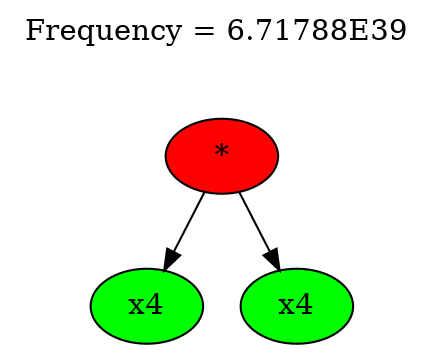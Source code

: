 strict digraph "" {
	graph [label=<Frequency = 6.71788E39
 <br/> <br/> <br/>>,
		labelloc=t
	];
	node [label="\N"];
	0	 [fillcolor="#ff0000",
		label="*",
		style=filled];
	1	 [fillcolor="#00ff00",
		label=x4,
		style=filled];
	0 -> 1;
	2	 [fillcolor="#00ff00",
		label=x4,
		style=filled];
	0 -> 2;
}
